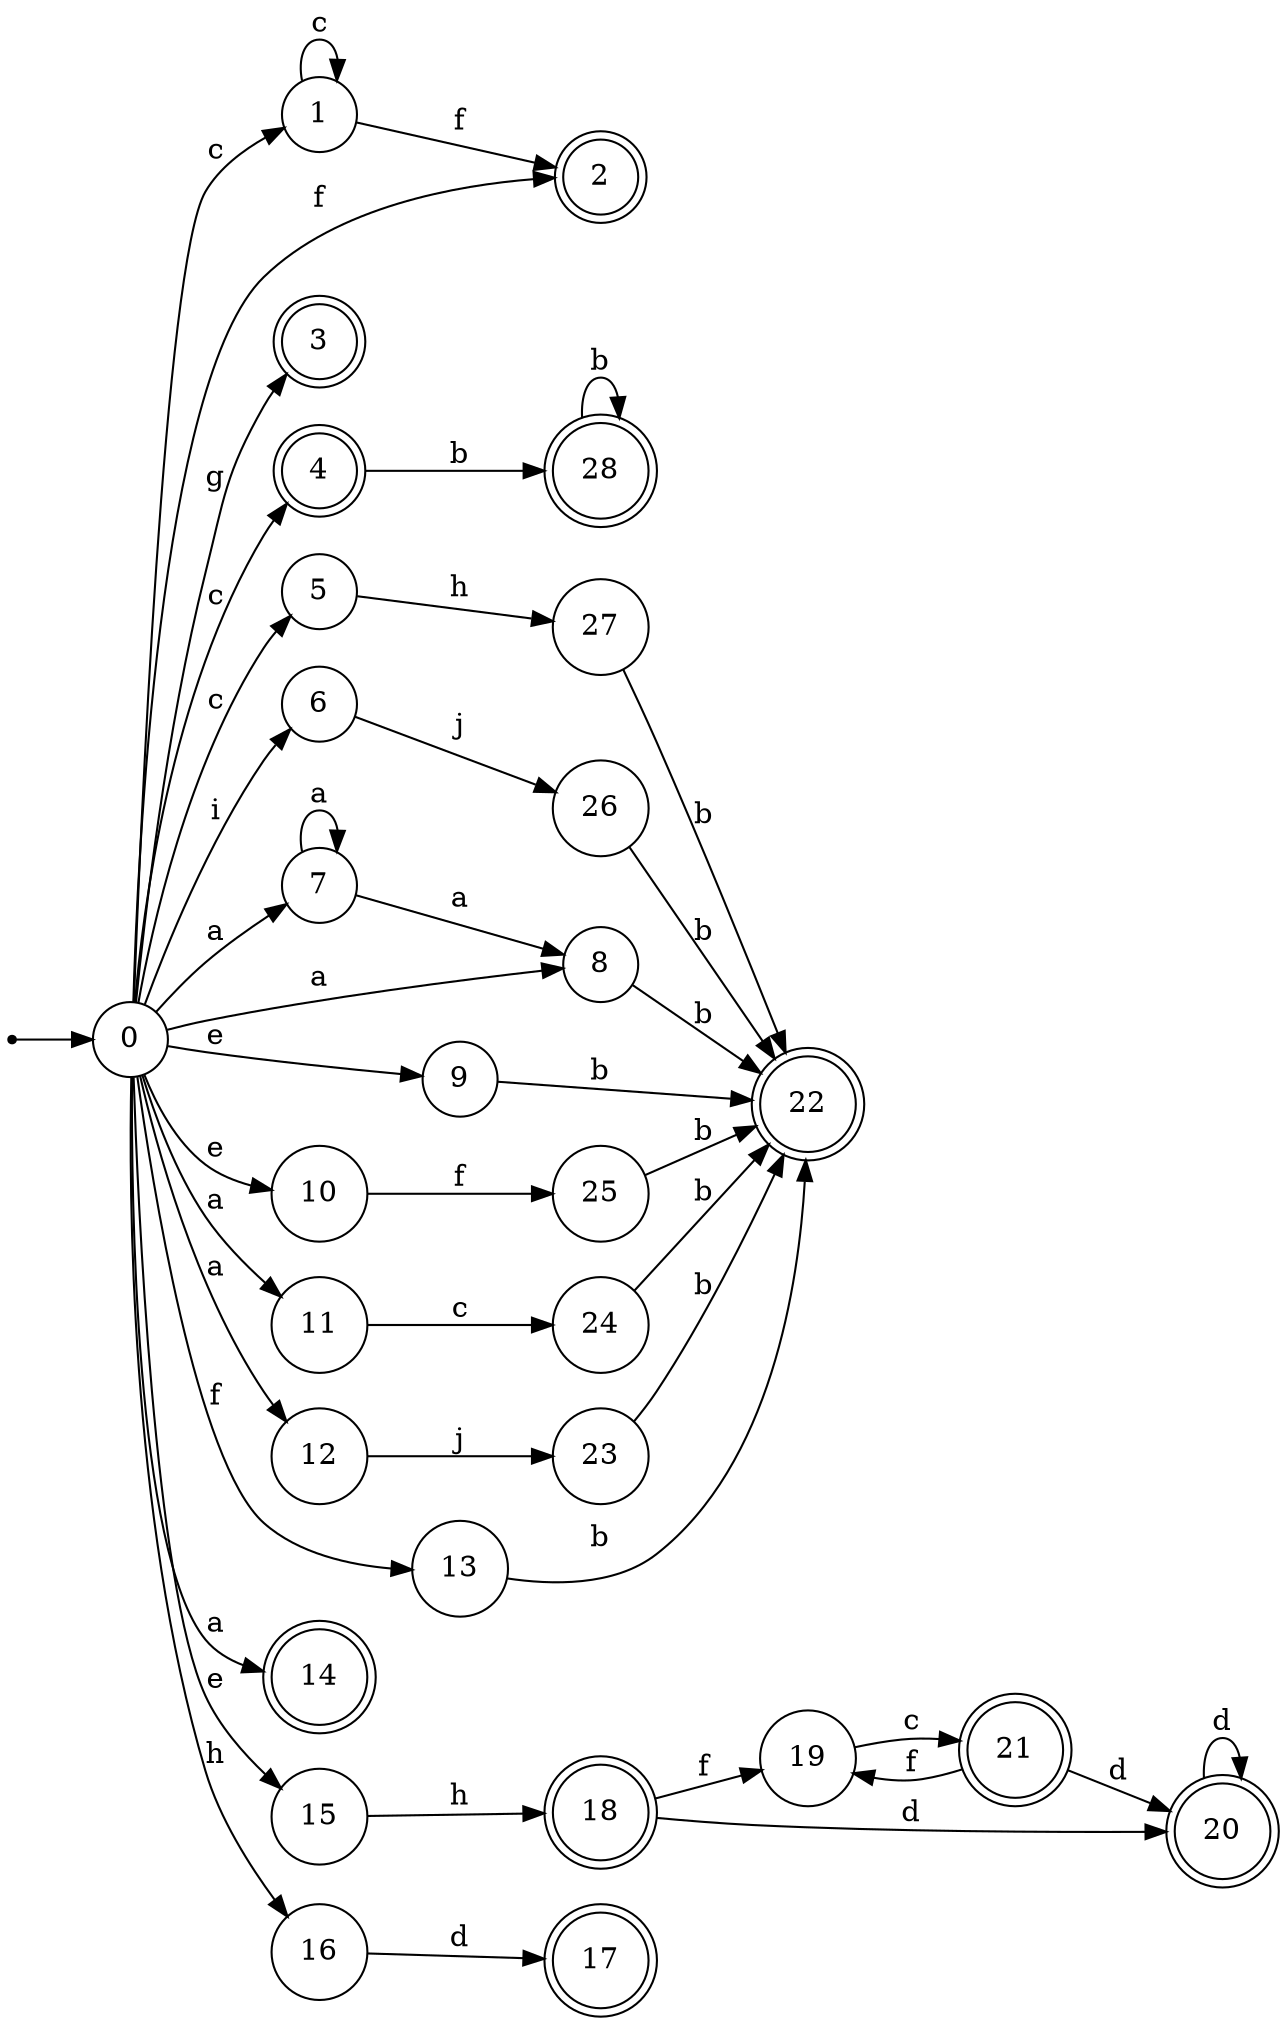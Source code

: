 digraph finite_state_machine {
rankdir=LR;
size="20,20";
node [shape = point]; "dummy0"
node [shape = circle]; "0";
"dummy0" -> "0";
node [shape = circle]; "1";
node [shape = doublecircle]; "2";node [shape = doublecircle]; "3";node [shape = doublecircle]; "4";node [shape = circle]; "5";
node [shape = circle]; "6";
node [shape = circle]; "7";
node [shape = circle]; "8";
node [shape = circle]; "9";
node [shape = circle]; "10";
node [shape = circle]; "11";
node [shape = circle]; "12";
node [shape = circle]; "13";
node [shape = doublecircle]; "14";node [shape = circle]; "15";
node [shape = circle]; "16";
node [shape = doublecircle]; "17";node [shape = doublecircle]; "18";node [shape = circle]; "19";
node [shape = doublecircle]; "20";node [shape = doublecircle]; "21";node [shape = doublecircle]; "22";node [shape = circle]; "23";
node [shape = circle]; "24";
node [shape = circle]; "25";
node [shape = circle]; "26";
node [shape = circle]; "27";
node [shape = doublecircle]; "28";"0" -> "1" [label = "c"];
 "0" -> "4" [label = "c"];
 "0" -> "5" [label = "c"];
 "0" -> "2" [label = "f"];
 "0" -> "13" [label = "f"];
 "0" -> "3" [label = "g"];
 "0" -> "6" [label = "i"];
 "0" -> "7" [label = "a"];
 "0" -> "8" [label = "a"];
 "0" -> "11" [label = "a"];
 "0" -> "12" [label = "a"];
 "0" -> "14" [label = "a"];
 "0" -> "9" [label = "e"];
 "0" -> "10" [label = "e"];
 "0" -> "15" [label = "e"];
 "0" -> "16" [label = "h"];
 "16" -> "17" [label = "d"];
 "15" -> "18" [label = "h"];
 "18" -> "19" [label = "f"];
 "18" -> "20" [label = "d"];
 "20" -> "20" [label = "d"];
 "19" -> "21" [label = "c"];
 "21" -> "19" [label = "f"];
 "21" -> "20" [label = "d"];
 "13" -> "22" [label = "b"];
 "12" -> "23" [label = "j"];
 "23" -> "22" [label = "b"];
 "11" -> "24" [label = "c"];
 "24" -> "22" [label = "b"];
 "10" -> "25" [label = "f"];
 "25" -> "22" [label = "b"];
 "9" -> "22" [label = "b"];
 "8" -> "22" [label = "b"];
 "7" -> "8" [label = "a"];
 "7" -> "7" [label = "a"];
 "6" -> "26" [label = "j"];
 "26" -> "22" [label = "b"];
 "5" -> "27" [label = "h"];
 "27" -> "22" [label = "b"];
 "4" -> "28" [label = "b"];
 "28" -> "28" [label = "b"];
 "1" -> "1" [label = "c"];
 "1" -> "2" [label = "f"];
 }
